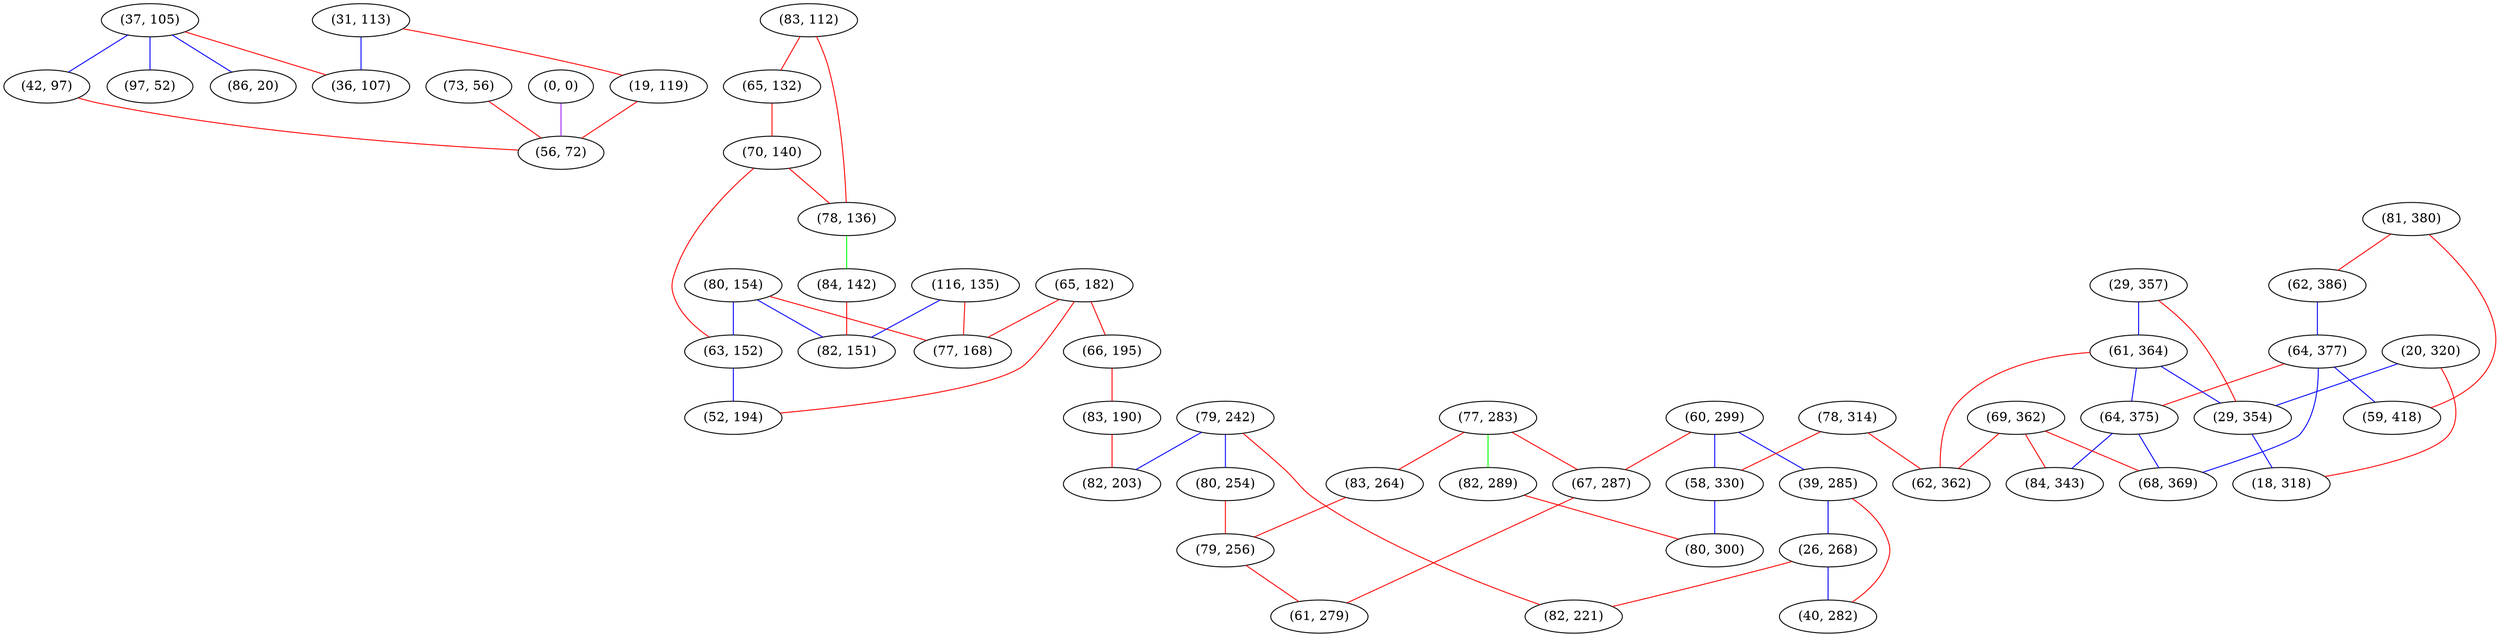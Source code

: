graph "" {
"(37, 105)";
"(65, 182)";
"(42, 97)";
"(81, 380)";
"(83, 112)";
"(62, 386)";
"(65, 132)";
"(80, 154)";
"(79, 242)";
"(70, 140)";
"(73, 56)";
"(31, 113)";
"(29, 357)";
"(97, 52)";
"(60, 299)";
"(64, 377)";
"(80, 254)";
"(116, 135)";
"(77, 283)";
"(78, 136)";
"(61, 364)";
"(78, 314)";
"(36, 107)";
"(63, 152)";
"(39, 285)";
"(26, 268)";
"(82, 289)";
"(64, 375)";
"(83, 264)";
"(0, 0)";
"(69, 362)";
"(52, 194)";
"(68, 369)";
"(84, 142)";
"(62, 362)";
"(66, 195)";
"(58, 330)";
"(19, 119)";
"(59, 418)";
"(83, 190)";
"(82, 151)";
"(86, 20)";
"(84, 343)";
"(56, 72)";
"(79, 256)";
"(20, 320)";
"(67, 287)";
"(82, 221)";
"(29, 354)";
"(61, 279)";
"(77, 168)";
"(18, 318)";
"(82, 203)";
"(40, 282)";
"(80, 300)";
"(37, 105)" -- "(86, 20)"  [color=blue, key=0, weight=3];
"(37, 105)" -- "(97, 52)"  [color=blue, key=0, weight=3];
"(37, 105)" -- "(42, 97)"  [color=blue, key=0, weight=3];
"(37, 105)" -- "(36, 107)"  [color=red, key=0, weight=1];
"(65, 182)" -- "(52, 194)"  [color=red, key=0, weight=1];
"(65, 182)" -- "(66, 195)"  [color=red, key=0, weight=1];
"(65, 182)" -- "(77, 168)"  [color=red, key=0, weight=1];
"(42, 97)" -- "(56, 72)"  [color=red, key=0, weight=1];
"(81, 380)" -- "(59, 418)"  [color=red, key=0, weight=1];
"(81, 380)" -- "(62, 386)"  [color=red, key=0, weight=1];
"(83, 112)" -- "(78, 136)"  [color=red, key=0, weight=1];
"(83, 112)" -- "(65, 132)"  [color=red, key=0, weight=1];
"(62, 386)" -- "(64, 377)"  [color=blue, key=0, weight=3];
"(65, 132)" -- "(70, 140)"  [color=red, key=0, weight=1];
"(80, 154)" -- "(82, 151)"  [color=blue, key=0, weight=3];
"(80, 154)" -- "(63, 152)"  [color=blue, key=0, weight=3];
"(80, 154)" -- "(77, 168)"  [color=red, key=0, weight=1];
"(79, 242)" -- "(80, 254)"  [color=blue, key=0, weight=3];
"(79, 242)" -- "(82, 221)"  [color=red, key=0, weight=1];
"(79, 242)" -- "(82, 203)"  [color=blue, key=0, weight=3];
"(70, 140)" -- "(63, 152)"  [color=red, key=0, weight=1];
"(70, 140)" -- "(78, 136)"  [color=red, key=0, weight=1];
"(73, 56)" -- "(56, 72)"  [color=red, key=0, weight=1];
"(31, 113)" -- "(19, 119)"  [color=red, key=0, weight=1];
"(31, 113)" -- "(36, 107)"  [color=blue, key=0, weight=3];
"(29, 357)" -- "(61, 364)"  [color=blue, key=0, weight=3];
"(29, 357)" -- "(29, 354)"  [color=red, key=0, weight=1];
"(60, 299)" -- "(67, 287)"  [color=red, key=0, weight=1];
"(60, 299)" -- "(39, 285)"  [color=blue, key=0, weight=3];
"(60, 299)" -- "(58, 330)"  [color=blue, key=0, weight=3];
"(64, 377)" -- "(59, 418)"  [color=blue, key=0, weight=3];
"(64, 377)" -- "(68, 369)"  [color=blue, key=0, weight=3];
"(64, 377)" -- "(64, 375)"  [color=red, key=0, weight=1];
"(80, 254)" -- "(79, 256)"  [color=red, key=0, weight=1];
"(116, 135)" -- "(82, 151)"  [color=blue, key=0, weight=3];
"(116, 135)" -- "(77, 168)"  [color=red, key=0, weight=1];
"(77, 283)" -- "(83, 264)"  [color=red, key=0, weight=1];
"(77, 283)" -- "(67, 287)"  [color=red, key=0, weight=1];
"(77, 283)" -- "(82, 289)"  [color=green, key=0, weight=2];
"(78, 136)" -- "(84, 142)"  [color=green, key=0, weight=2];
"(61, 364)" -- "(62, 362)"  [color=red, key=0, weight=1];
"(61, 364)" -- "(29, 354)"  [color=blue, key=0, weight=3];
"(61, 364)" -- "(64, 375)"  [color=blue, key=0, weight=3];
"(78, 314)" -- "(62, 362)"  [color=red, key=0, weight=1];
"(78, 314)" -- "(58, 330)"  [color=red, key=0, weight=1];
"(63, 152)" -- "(52, 194)"  [color=blue, key=0, weight=3];
"(39, 285)" -- "(40, 282)"  [color=red, key=0, weight=1];
"(39, 285)" -- "(26, 268)"  [color=blue, key=0, weight=3];
"(26, 268)" -- "(82, 221)"  [color=red, key=0, weight=1];
"(26, 268)" -- "(40, 282)"  [color=blue, key=0, weight=3];
"(82, 289)" -- "(80, 300)"  [color=red, key=0, weight=1];
"(64, 375)" -- "(68, 369)"  [color=blue, key=0, weight=3];
"(64, 375)" -- "(84, 343)"  [color=blue, key=0, weight=3];
"(83, 264)" -- "(79, 256)"  [color=red, key=0, weight=1];
"(0, 0)" -- "(56, 72)"  [color=purple, key=0, weight=4];
"(69, 362)" -- "(84, 343)"  [color=red, key=0, weight=1];
"(69, 362)" -- "(62, 362)"  [color=red, key=0, weight=1];
"(69, 362)" -- "(68, 369)"  [color=red, key=0, weight=1];
"(84, 142)" -- "(82, 151)"  [color=red, key=0, weight=1];
"(66, 195)" -- "(83, 190)"  [color=red, key=0, weight=1];
"(58, 330)" -- "(80, 300)"  [color=blue, key=0, weight=3];
"(19, 119)" -- "(56, 72)"  [color=red, key=0, weight=1];
"(83, 190)" -- "(82, 203)"  [color=red, key=0, weight=1];
"(79, 256)" -- "(61, 279)"  [color=red, key=0, weight=1];
"(20, 320)" -- "(18, 318)"  [color=red, key=0, weight=1];
"(20, 320)" -- "(29, 354)"  [color=blue, key=0, weight=3];
"(67, 287)" -- "(61, 279)"  [color=red, key=0, weight=1];
"(29, 354)" -- "(18, 318)"  [color=blue, key=0, weight=3];
}
